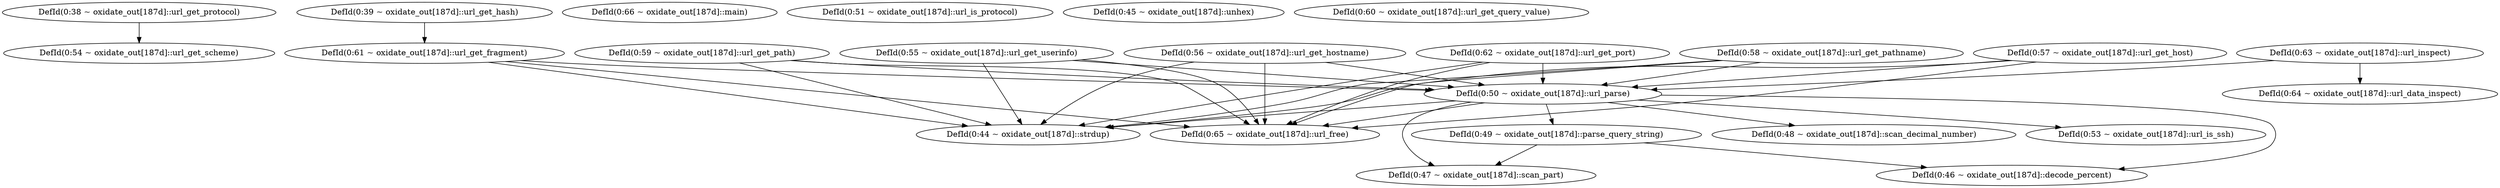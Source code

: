 strict digraph {
"DefId(0:54 ~ oxidate_out[187d]::url_get_scheme)";
"DefId(0:38 ~ oxidate_out[187d]::url_get_protocol)";
"DefId(0:65 ~ oxidate_out[187d]::url_free)";
"DefId(0:50 ~ oxidate_out[187d]::url_parse)";
"DefId(0:61 ~ oxidate_out[187d]::url_get_fragment)";
"DefId(0:56 ~ oxidate_out[187d]::url_get_hostname)";
"DefId(0:55 ~ oxidate_out[187d]::url_get_userinfo)";
"DefId(0:58 ~ oxidate_out[187d]::url_get_pathname)";
"DefId(0:62 ~ oxidate_out[187d]::url_get_port)";
"DefId(0:57 ~ oxidate_out[187d]::url_get_host)";
"DefId(0:59 ~ oxidate_out[187d]::url_get_path)";
"DefId(0:44 ~ oxidate_out[187d]::strdup)";
"DefId(0:46 ~ oxidate_out[187d]::decode_percent)";
"DefId(0:49 ~ oxidate_out[187d]::parse_query_string)";
"DefId(0:47 ~ oxidate_out[187d]::scan_part)";
"DefId(0:48 ~ oxidate_out[187d]::scan_decimal_number)";
"DefId(0:53 ~ oxidate_out[187d]::url_is_ssh)";
"DefId(0:63 ~ oxidate_out[187d]::url_inspect)";
"DefId(0:39 ~ oxidate_out[187d]::url_get_hash)";
"DefId(0:66 ~ oxidate_out[187d]::main)";
"DefId(0:51 ~ oxidate_out[187d]::url_is_protocol)";
"DefId(0:45 ~ oxidate_out[187d]::unhex)";
"DefId(0:60 ~ oxidate_out[187d]::url_get_query_value)";
"DefId(0:64 ~ oxidate_out[187d]::url_data_inspect)";
"DefId(0:38 ~ oxidate_out[187d]::url_get_protocol)" -> "DefId(0:54 ~ oxidate_out[187d]::url_get_scheme)";
"DefId(0:50 ~ oxidate_out[187d]::url_parse)" -> "DefId(0:65 ~ oxidate_out[187d]::url_free)";
"DefId(0:50 ~ oxidate_out[187d]::url_parse)" -> "DefId(0:44 ~ oxidate_out[187d]::strdup)";
"DefId(0:50 ~ oxidate_out[187d]::url_parse)" -> "DefId(0:46 ~ oxidate_out[187d]::decode_percent)";
"DefId(0:50 ~ oxidate_out[187d]::url_parse)" -> "DefId(0:47 ~ oxidate_out[187d]::scan_part)";
"DefId(0:50 ~ oxidate_out[187d]::url_parse)" -> "DefId(0:49 ~ oxidate_out[187d]::parse_query_string)";
"DefId(0:50 ~ oxidate_out[187d]::url_parse)" -> "DefId(0:48 ~ oxidate_out[187d]::scan_decimal_number)";
"DefId(0:50 ~ oxidate_out[187d]::url_parse)" -> "DefId(0:53 ~ oxidate_out[187d]::url_is_ssh)";
"DefId(0:61 ~ oxidate_out[187d]::url_get_fragment)" -> "DefId(0:65 ~ oxidate_out[187d]::url_free)";
"DefId(0:61 ~ oxidate_out[187d]::url_get_fragment)" -> "DefId(0:44 ~ oxidate_out[187d]::strdup)";
"DefId(0:61 ~ oxidate_out[187d]::url_get_fragment)" -> "DefId(0:50 ~ oxidate_out[187d]::url_parse)";
"DefId(0:56 ~ oxidate_out[187d]::url_get_hostname)" -> "DefId(0:65 ~ oxidate_out[187d]::url_free)";
"DefId(0:56 ~ oxidate_out[187d]::url_get_hostname)" -> "DefId(0:44 ~ oxidate_out[187d]::strdup)";
"DefId(0:56 ~ oxidate_out[187d]::url_get_hostname)" -> "DefId(0:50 ~ oxidate_out[187d]::url_parse)";
"DefId(0:55 ~ oxidate_out[187d]::url_get_userinfo)" -> "DefId(0:65 ~ oxidate_out[187d]::url_free)";
"DefId(0:55 ~ oxidate_out[187d]::url_get_userinfo)" -> "DefId(0:44 ~ oxidate_out[187d]::strdup)";
"DefId(0:55 ~ oxidate_out[187d]::url_get_userinfo)" -> "DefId(0:50 ~ oxidate_out[187d]::url_parse)";
"DefId(0:58 ~ oxidate_out[187d]::url_get_pathname)" -> "DefId(0:65 ~ oxidate_out[187d]::url_free)";
"DefId(0:58 ~ oxidate_out[187d]::url_get_pathname)" -> "DefId(0:44 ~ oxidate_out[187d]::strdup)";
"DefId(0:58 ~ oxidate_out[187d]::url_get_pathname)" -> "DefId(0:50 ~ oxidate_out[187d]::url_parse)";
"DefId(0:62 ~ oxidate_out[187d]::url_get_port)" -> "DefId(0:65 ~ oxidate_out[187d]::url_free)";
"DefId(0:62 ~ oxidate_out[187d]::url_get_port)" -> "DefId(0:44 ~ oxidate_out[187d]::strdup)";
"DefId(0:62 ~ oxidate_out[187d]::url_get_port)" -> "DefId(0:50 ~ oxidate_out[187d]::url_parse)";
"DefId(0:57 ~ oxidate_out[187d]::url_get_host)" -> "DefId(0:65 ~ oxidate_out[187d]::url_free)";
"DefId(0:57 ~ oxidate_out[187d]::url_get_host)" -> "DefId(0:44 ~ oxidate_out[187d]::strdup)";
"DefId(0:57 ~ oxidate_out[187d]::url_get_host)" -> "DefId(0:50 ~ oxidate_out[187d]::url_parse)";
"DefId(0:59 ~ oxidate_out[187d]::url_get_path)" -> "DefId(0:65 ~ oxidate_out[187d]::url_free)";
"DefId(0:59 ~ oxidate_out[187d]::url_get_path)" -> "DefId(0:44 ~ oxidate_out[187d]::strdup)";
"DefId(0:59 ~ oxidate_out[187d]::url_get_path)" -> "DefId(0:50 ~ oxidate_out[187d]::url_parse)";
"DefId(0:49 ~ oxidate_out[187d]::parse_query_string)" -> "DefId(0:46 ~ oxidate_out[187d]::decode_percent)";
"DefId(0:49 ~ oxidate_out[187d]::parse_query_string)" -> "DefId(0:47 ~ oxidate_out[187d]::scan_part)";
"DefId(0:63 ~ oxidate_out[187d]::url_inspect)" -> "DefId(0:50 ~ oxidate_out[187d]::url_parse)";
"DefId(0:63 ~ oxidate_out[187d]::url_inspect)" -> "DefId(0:64 ~ oxidate_out[187d]::url_data_inspect)";
"DefId(0:39 ~ oxidate_out[187d]::url_get_hash)" -> "DefId(0:61 ~ oxidate_out[187d]::url_get_fragment)";
}
